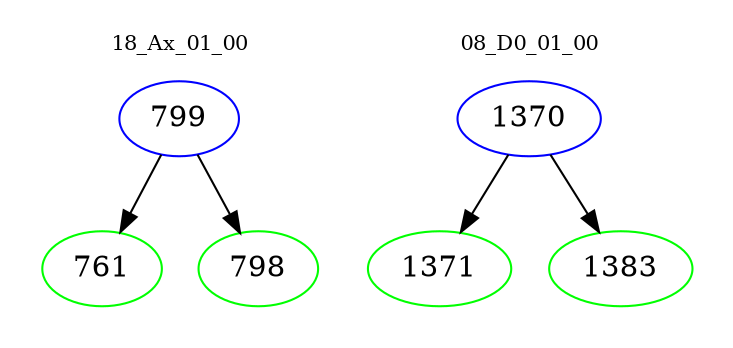 digraph{
subgraph cluster_0 {
color = white
label = "18_Ax_01_00";
fontsize=10;
T0_799 [label="799", color="blue"]
T0_799 -> T0_761 [color="black"]
T0_761 [label="761", color="green"]
T0_799 -> T0_798 [color="black"]
T0_798 [label="798", color="green"]
}
subgraph cluster_1 {
color = white
label = "08_D0_01_00";
fontsize=10;
T1_1370 [label="1370", color="blue"]
T1_1370 -> T1_1371 [color="black"]
T1_1371 [label="1371", color="green"]
T1_1370 -> T1_1383 [color="black"]
T1_1383 [label="1383", color="green"]
}
}
